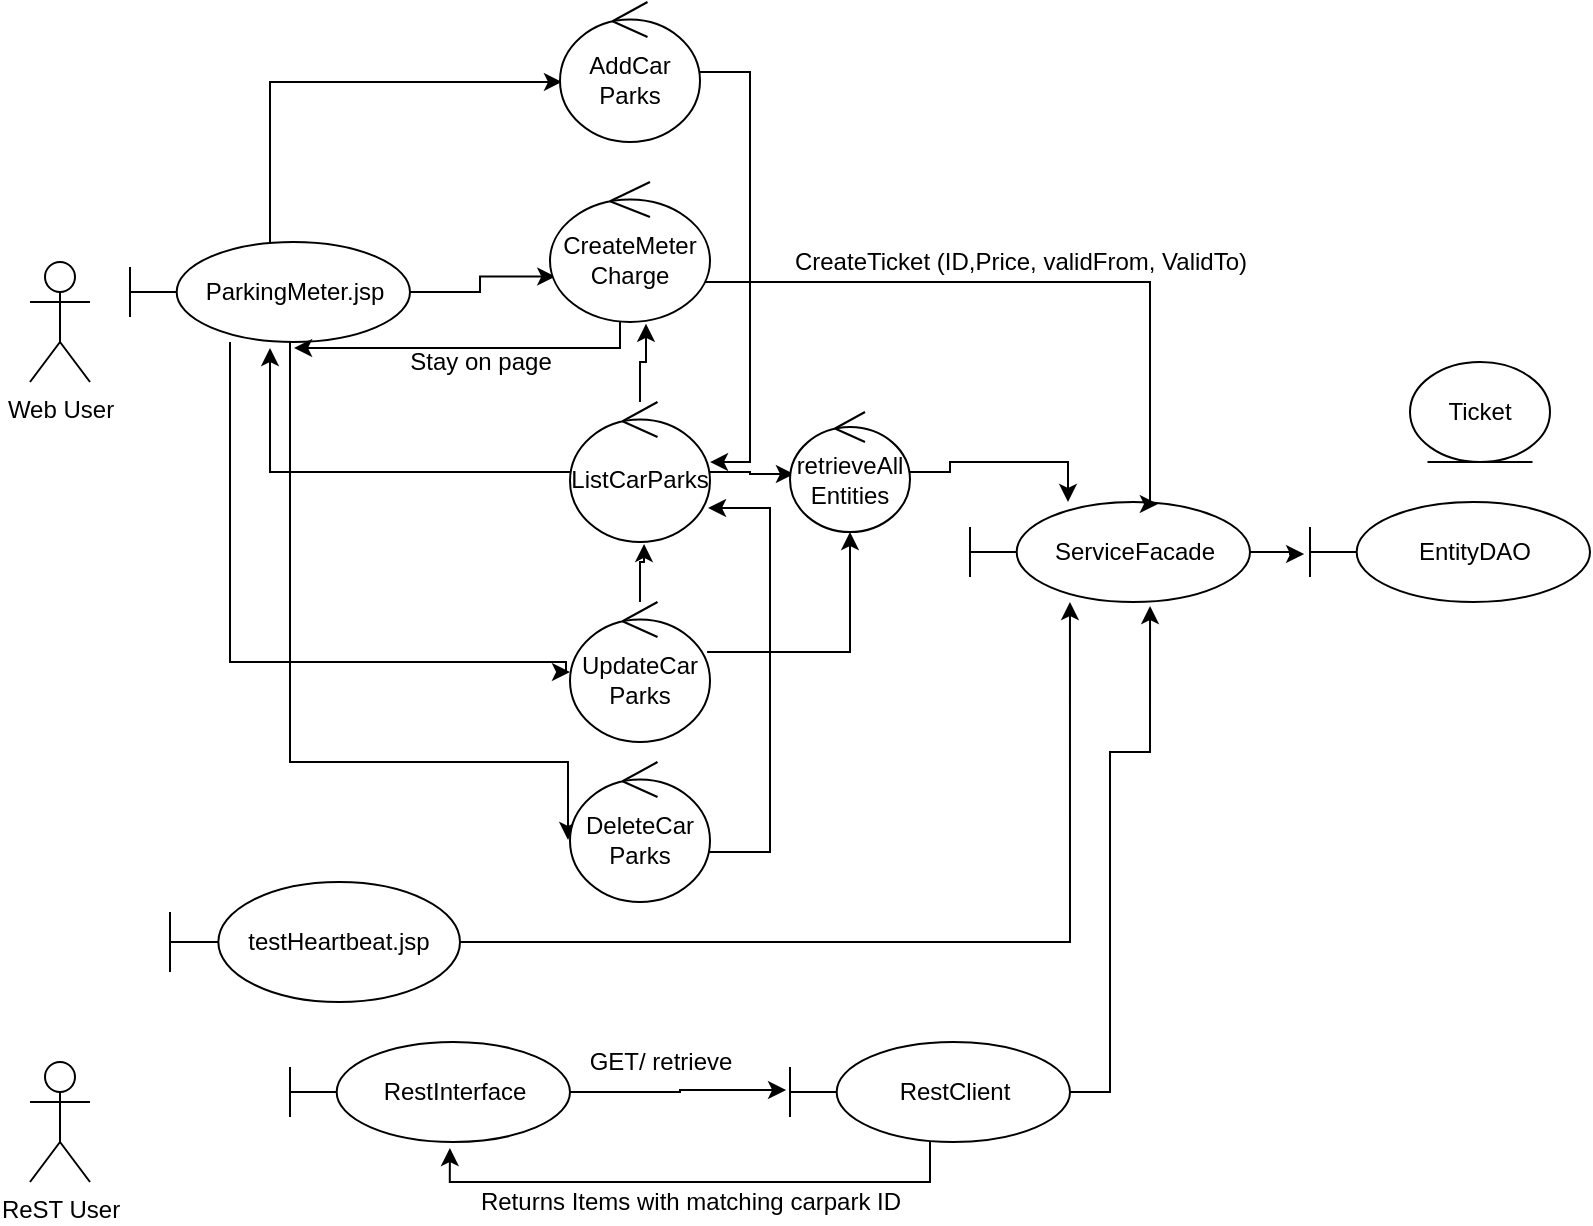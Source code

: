 <mxfile version="13.6.6" type="device"><diagram id="3tFtM2e3YvfC3MYAvxxl" name="Page-1"><mxGraphModel dx="965" dy="1584" grid="1" gridSize="10" guides="1" tooltips="1" connect="1" arrows="1" fold="1" page="1" pageScale="1" pageWidth="850" pageHeight="1100" math="0" shadow="0"><root><mxCell id="0"/><mxCell id="1" parent="0"/><mxCell id="5FYhR-6DQL5sH_Gjhw_T-1" value="Web User" style="shape=umlActor;verticalLabelPosition=bottom;verticalAlign=top;html=1;" vertex="1" parent="1"><mxGeometry x="50" y="100" width="30" height="60" as="geometry"/></mxCell><mxCell id="5FYhR-6DQL5sH_Gjhw_T-2" value="ReST User" style="shape=umlActor;verticalLabelPosition=bottom;verticalAlign=top;html=1;" vertex="1" parent="1"><mxGeometry x="50" y="500" width="30" height="60" as="geometry"/></mxCell><mxCell id="5FYhR-6DQL5sH_Gjhw_T-3" style="edgeStyle=orthogonalEdgeStyle;rounded=0;orthogonalLoop=1;jettySize=auto;html=1;entryX=-0.021;entryY=0.52;entryDx=0;entryDy=0;entryPerimeter=0;" edge="1" parent="1" source="5FYhR-6DQL5sH_Gjhw_T-4" target="5FYhR-6DQL5sH_Gjhw_T-7"><mxGeometry relative="1" as="geometry"/></mxCell><mxCell id="5FYhR-6DQL5sH_Gjhw_T-4" value="ServiceFacade" style="shape=umlBoundary;whiteSpace=wrap;html=1;" vertex="1" parent="1"><mxGeometry x="520" y="220" width="140" height="50" as="geometry"/></mxCell><mxCell id="5FYhR-6DQL5sH_Gjhw_T-5" style="edgeStyle=orthogonalEdgeStyle;rounded=0;orthogonalLoop=1;jettySize=auto;html=1;entryX=-0.014;entryY=0.48;entryDx=0;entryDy=0;entryPerimeter=0;" edge="1" parent="1" source="5FYhR-6DQL5sH_Gjhw_T-6" target="5FYhR-6DQL5sH_Gjhw_T-10"><mxGeometry relative="1" as="geometry"/></mxCell><mxCell id="5FYhR-6DQL5sH_Gjhw_T-6" value="RestInterface" style="shape=umlBoundary;whiteSpace=wrap;html=1;" vertex="1" parent="1"><mxGeometry x="180" y="490" width="140" height="50" as="geometry"/></mxCell><mxCell id="5FYhR-6DQL5sH_Gjhw_T-7" value="EntityDAO" style="shape=umlBoundary;whiteSpace=wrap;html=1;" vertex="1" parent="1"><mxGeometry x="690" y="220" width="140" height="50" as="geometry"/></mxCell><mxCell id="5FYhR-6DQL5sH_Gjhw_T-8" style="edgeStyle=orthogonalEdgeStyle;rounded=0;orthogonalLoop=1;jettySize=auto;html=1;entryX=0.571;entryY=1.06;entryDx=0;entryDy=0;entryPerimeter=0;" edge="1" parent="1" source="5FYhR-6DQL5sH_Gjhw_T-10" target="5FYhR-6DQL5sH_Gjhw_T-6"><mxGeometry relative="1" as="geometry"><Array as="points"><mxPoint x="500" y="560"/><mxPoint x="260" y="560"/></Array></mxGeometry></mxCell><mxCell id="5FYhR-6DQL5sH_Gjhw_T-9" style="edgeStyle=orthogonalEdgeStyle;rounded=0;orthogonalLoop=1;jettySize=auto;html=1;entryX=0.643;entryY=1.04;entryDx=0;entryDy=0;entryPerimeter=0;" edge="1" parent="1" source="5FYhR-6DQL5sH_Gjhw_T-10" target="5FYhR-6DQL5sH_Gjhw_T-4"><mxGeometry relative="1" as="geometry"><Array as="points"><mxPoint x="590" y="515"/><mxPoint x="590" y="345"/><mxPoint x="610" y="345"/></Array></mxGeometry></mxCell><mxCell id="5FYhR-6DQL5sH_Gjhw_T-10" value="RestClient" style="shape=umlBoundary;whiteSpace=wrap;html=1;" vertex="1" parent="1"><mxGeometry x="430" y="490" width="140" height="50" as="geometry"/></mxCell><mxCell id="5FYhR-6DQL5sH_Gjhw_T-11" value="GET/ retrieve" style="text;html=1;align=center;verticalAlign=middle;resizable=0;points=[];autosize=1;" vertex="1" parent="1"><mxGeometry x="320" y="490" width="90" height="20" as="geometry"/></mxCell><mxCell id="5FYhR-6DQL5sH_Gjhw_T-12" value="Returns Items with matching carpark ID" style="text;html=1;align=center;verticalAlign=middle;resizable=0;points=[];autosize=1;" vertex="1" parent="1"><mxGeometry x="265" y="560" width="230" height="20" as="geometry"/></mxCell><mxCell id="5FYhR-6DQL5sH_Gjhw_T-13" style="edgeStyle=orthogonalEdgeStyle;rounded=0;orthogonalLoop=1;jettySize=auto;html=1;entryX=0.033;entryY=0.675;entryDx=0;entryDy=0;entryPerimeter=0;" edge="1" parent="1" source="5FYhR-6DQL5sH_Gjhw_T-17" target="5FYhR-6DQL5sH_Gjhw_T-20"><mxGeometry relative="1" as="geometry"/></mxCell><mxCell id="5FYhR-6DQL5sH_Gjhw_T-14" style="edgeStyle=orthogonalEdgeStyle;rounded=0;orthogonalLoop=1;jettySize=auto;html=1;" edge="1" parent="1" source="5FYhR-6DQL5sH_Gjhw_T-17"><mxGeometry relative="1" as="geometry"><mxPoint x="320" y="305" as="targetPoint"/><Array as="points"><mxPoint x="150" y="300"/><mxPoint x="318" y="300"/></Array></mxGeometry></mxCell><mxCell id="5FYhR-6DQL5sH_Gjhw_T-15" style="edgeStyle=orthogonalEdgeStyle;rounded=0;orthogonalLoop=1;jettySize=auto;html=1;entryX=0.014;entryY=0.571;entryDx=0;entryDy=0;entryPerimeter=0;" edge="1" parent="1" source="5FYhR-6DQL5sH_Gjhw_T-17" target="5FYhR-6DQL5sH_Gjhw_T-36"><mxGeometry relative="1" as="geometry"><Array as="points"><mxPoint x="170" y="10"/></Array></mxGeometry></mxCell><mxCell id="5FYhR-6DQL5sH_Gjhw_T-16" style="edgeStyle=orthogonalEdgeStyle;rounded=0;orthogonalLoop=1;jettySize=auto;html=1;entryX=-0.014;entryY=0.557;entryDx=0;entryDy=0;entryPerimeter=0;" edge="1" parent="1" source="5FYhR-6DQL5sH_Gjhw_T-17" target="5FYhR-6DQL5sH_Gjhw_T-38"><mxGeometry relative="1" as="geometry"><Array as="points"><mxPoint x="180" y="350"/><mxPoint x="319" y="350"/></Array></mxGeometry></mxCell><mxCell id="5FYhR-6DQL5sH_Gjhw_T-17" value="ParkingMeter.jsp" style="shape=umlBoundary;whiteSpace=wrap;html=1;" vertex="1" parent="1"><mxGeometry x="100" y="90" width="140" height="50" as="geometry"/></mxCell><mxCell id="5FYhR-6DQL5sH_Gjhw_T-18" style="edgeStyle=orthogonalEdgeStyle;rounded=0;orthogonalLoop=1;jettySize=auto;html=1;entryX=0.586;entryY=1.06;entryDx=0;entryDy=0;entryPerimeter=0;" edge="1" parent="1" source="5FYhR-6DQL5sH_Gjhw_T-20" target="5FYhR-6DQL5sH_Gjhw_T-17"><mxGeometry relative="1" as="geometry"><Array as="points"><mxPoint x="345" y="143"/></Array></mxGeometry></mxCell><mxCell id="5FYhR-6DQL5sH_Gjhw_T-19" style="edgeStyle=orthogonalEdgeStyle;rounded=0;orthogonalLoop=1;jettySize=auto;html=1;entryX=0.671;entryY=0.02;entryDx=0;entryDy=0;entryPerimeter=0;" edge="1" parent="1" source="5FYhR-6DQL5sH_Gjhw_T-20" target="5FYhR-6DQL5sH_Gjhw_T-4"><mxGeometry relative="1" as="geometry"><Array as="points"><mxPoint x="610" y="110"/><mxPoint x="610" y="221"/></Array></mxGeometry></mxCell><mxCell id="5FYhR-6DQL5sH_Gjhw_T-20" value="CreateMeter Charge" style="ellipse;shape=umlControl;whiteSpace=wrap;html=1;" vertex="1" parent="1"><mxGeometry x="310" y="60" width="80" height="70" as="geometry"/></mxCell><mxCell id="5FYhR-6DQL5sH_Gjhw_T-21" value="Stay on page" style="text;html=1;align=center;verticalAlign=middle;resizable=0;points=[];autosize=1;" vertex="1" parent="1"><mxGeometry x="230" y="140" width="90" height="20" as="geometry"/></mxCell><mxCell id="5FYhR-6DQL5sH_Gjhw_T-22" value="CreateTicket (ID,Price, validFrom, ValidTo)" style="text;html=1;align=center;verticalAlign=middle;resizable=0;points=[];autosize=1;" vertex="1" parent="1"><mxGeometry x="425" y="90" width="240" height="20" as="geometry"/></mxCell><mxCell id="5FYhR-6DQL5sH_Gjhw_T-23" style="edgeStyle=orthogonalEdgeStyle;rounded=0;orthogonalLoop=1;jettySize=auto;html=1;entryX=0.357;entryY=1;entryDx=0;entryDy=0;entryPerimeter=0;" edge="1" parent="1" source="5FYhR-6DQL5sH_Gjhw_T-24" target="5FYhR-6DQL5sH_Gjhw_T-4"><mxGeometry relative="1" as="geometry"/></mxCell><mxCell id="5FYhR-6DQL5sH_Gjhw_T-24" value="testHeartbeat.jsp" style="shape=umlBoundary;whiteSpace=wrap;html=1;" vertex="1" parent="1"><mxGeometry x="120" y="410" width="145" height="60" as="geometry"/></mxCell><mxCell id="5FYhR-6DQL5sH_Gjhw_T-25" style="edgeStyle=orthogonalEdgeStyle;rounded=0;orthogonalLoop=1;jettySize=auto;html=1;entryX=0.6;entryY=1.013;entryDx=0;entryDy=0;entryPerimeter=0;" edge="1" parent="1" source="5FYhR-6DQL5sH_Gjhw_T-28" target="5FYhR-6DQL5sH_Gjhw_T-20"><mxGeometry relative="1" as="geometry"/></mxCell><mxCell id="5FYhR-6DQL5sH_Gjhw_T-26" style="edgeStyle=orthogonalEdgeStyle;rounded=0;orthogonalLoop=1;jettySize=auto;html=1;entryX=0.5;entryY=1.06;entryDx=0;entryDy=0;entryPerimeter=0;" edge="1" parent="1" source="5FYhR-6DQL5sH_Gjhw_T-28" target="5FYhR-6DQL5sH_Gjhw_T-17"><mxGeometry relative="1" as="geometry"/></mxCell><mxCell id="5FYhR-6DQL5sH_Gjhw_T-27" style="edgeStyle=orthogonalEdgeStyle;rounded=0;orthogonalLoop=1;jettySize=auto;html=1;entryX=0.033;entryY=0.517;entryDx=0;entryDy=0;entryPerimeter=0;" edge="1" parent="1" source="5FYhR-6DQL5sH_Gjhw_T-28" target="5FYhR-6DQL5sH_Gjhw_T-33"><mxGeometry relative="1" as="geometry"/></mxCell><mxCell id="5FYhR-6DQL5sH_Gjhw_T-28" value="ListCarParks" style="ellipse;shape=umlControl;whiteSpace=wrap;html=1;" vertex="1" parent="1"><mxGeometry x="320" y="170" width="70" height="70" as="geometry"/></mxCell><mxCell id="5FYhR-6DQL5sH_Gjhw_T-29" style="edgeStyle=orthogonalEdgeStyle;rounded=0;orthogonalLoop=1;jettySize=auto;html=1;" edge="1" parent="1" source="5FYhR-6DQL5sH_Gjhw_T-31" target="5FYhR-6DQL5sH_Gjhw_T-33"><mxGeometry relative="1" as="geometry"><mxPoint x="470" y="240" as="targetPoint"/><Array as="points"><mxPoint x="460" y="295"/></Array></mxGeometry></mxCell><mxCell id="5FYhR-6DQL5sH_Gjhw_T-30" style="edgeStyle=orthogonalEdgeStyle;rounded=0;orthogonalLoop=1;jettySize=auto;html=1;entryX=0.529;entryY=1.014;entryDx=0;entryDy=0;entryPerimeter=0;" edge="1" parent="1" source="5FYhR-6DQL5sH_Gjhw_T-31" target="5FYhR-6DQL5sH_Gjhw_T-28"><mxGeometry relative="1" as="geometry"/></mxCell><mxCell id="5FYhR-6DQL5sH_Gjhw_T-31" value="UpdateCar&lt;br&gt;Parks" style="ellipse;shape=umlControl;whiteSpace=wrap;html=1;" vertex="1" parent="1"><mxGeometry x="320" y="270" width="70" height="70" as="geometry"/></mxCell><mxCell id="5FYhR-6DQL5sH_Gjhw_T-32" style="edgeStyle=orthogonalEdgeStyle;rounded=0;orthogonalLoop=1;jettySize=auto;html=1;entryX=0.35;entryY=0;entryDx=0;entryDy=0;entryPerimeter=0;" edge="1" parent="1" source="5FYhR-6DQL5sH_Gjhw_T-33" target="5FYhR-6DQL5sH_Gjhw_T-4"><mxGeometry relative="1" as="geometry"/></mxCell><mxCell id="5FYhR-6DQL5sH_Gjhw_T-33" value="retrieveAll&lt;br&gt;Entities" style="ellipse;shape=umlControl;whiteSpace=wrap;html=1;" vertex="1" parent="1"><mxGeometry x="430" y="175" width="60" height="60" as="geometry"/></mxCell><mxCell id="5FYhR-6DQL5sH_Gjhw_T-34" value="Ticket" style="ellipse;shape=umlEntity;whiteSpace=wrap;html=1;" vertex="1" parent="1"><mxGeometry x="740" y="150" width="70" height="50" as="geometry"/></mxCell><mxCell id="5FYhR-6DQL5sH_Gjhw_T-35" style="edgeStyle=orthogonalEdgeStyle;rounded=0;orthogonalLoop=1;jettySize=auto;html=1;entryX=1;entryY=0.429;entryDx=0;entryDy=0;entryPerimeter=0;" edge="1" parent="1" source="5FYhR-6DQL5sH_Gjhw_T-36" target="5FYhR-6DQL5sH_Gjhw_T-28"><mxGeometry relative="1" as="geometry"><Array as="points"><mxPoint x="410" y="5"/><mxPoint x="410" y="200"/></Array></mxGeometry></mxCell><mxCell id="5FYhR-6DQL5sH_Gjhw_T-36" value="AddCar&lt;br&gt;Parks" style="ellipse;shape=umlControl;whiteSpace=wrap;html=1;" vertex="1" parent="1"><mxGeometry x="315" y="-30" width="70" height="70" as="geometry"/></mxCell><mxCell id="5FYhR-6DQL5sH_Gjhw_T-37" style="edgeStyle=orthogonalEdgeStyle;rounded=0;orthogonalLoop=1;jettySize=auto;html=1;entryX=0.986;entryY=0.757;entryDx=0;entryDy=0;entryPerimeter=0;" edge="1" parent="1" source="5FYhR-6DQL5sH_Gjhw_T-38" target="5FYhR-6DQL5sH_Gjhw_T-28"><mxGeometry relative="1" as="geometry"><Array as="points"><mxPoint x="420" y="395"/><mxPoint x="420" y="223"/></Array></mxGeometry></mxCell><mxCell id="5FYhR-6DQL5sH_Gjhw_T-38" value="DeleteCar&lt;br&gt;Parks" style="ellipse;shape=umlControl;whiteSpace=wrap;html=1;" vertex="1" parent="1"><mxGeometry x="320" y="350" width="70" height="70" as="geometry"/></mxCell></root></mxGraphModel></diagram></mxfile>